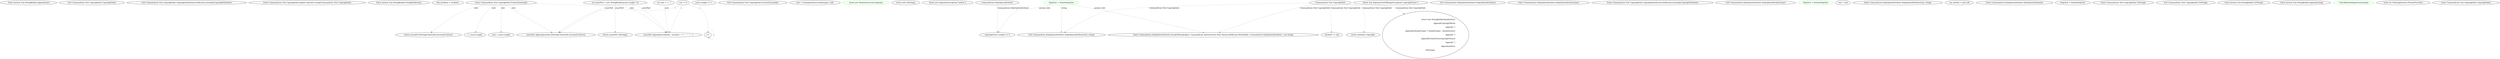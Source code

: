 digraph  {
m0_33 [cluster="System.Text.StringBuilder.Append(char)", file="UnParserExtensions.cs", label="Entry System.Text.StringBuilder.Append(char)", span="0-0"];
m0_19 [cluster="CommandLine.Text.CopyrightInfo.CopyrightInfo()", file="UnParserExtensions.cs", label="Exit CommandLine.Text.CopyrightInfo.CopyrightInfo()", span="75-75"];
m0_22 [cluster="CommandLine.Text.CopyrightInfo.CopyrightInfo(System.Reflection.AssemblyCopyrightAttribute)", file="UnParserExtensions.cs", label="Exit CommandLine.Text.CopyrightInfo.CopyrightInfo(System.Reflection.AssemblyCopyrightAttribute)", span="84-84"];
m0_23 [cluster="CommandLine.Text.CopyrightInfo.implicit operator string(CommandLine.Text.CopyrightInfo)", file="UnParserExtensions.cs", label="Entry CommandLine.Text.CopyrightInfo.implicit operator string(CommandLine.Text.CopyrightInfo)", span="129-129"];
m0_31 [cluster="System.Text.StringBuilder.StringBuilder(int)", file="UnParserExtensions.cs", label="Entry System.Text.StringBuilder.StringBuilder(int)", span="0-0"];
m0_21 [cluster="CommandLine.Text.CopyrightInfo.CopyrightInfo(System.Reflection.AssemblyCopyrightAttribute)", file="UnParserExtensions.cs", label="this.attribute = attribute", span="86-86"];
m0_34 [cluster="CommandLine.Text.CopyrightInfo.FormatYears(int[])", file="UnParserExtensions.cs", label="Entry CommandLine.Text.CopyrightInfo.FormatYears(int[])", span="162-162"];
m0_36 [cluster="CommandLine.Text.CopyrightInfo.FormatYears(int[])", file="UnParserExtensions.cs", label="years.Length == 1", span="164-164"];
m0_37 [cluster="CommandLine.Text.CopyrightInfo.FormatYears(int[])", file="UnParserExtensions.cs", label="return years[0].ToString(CultureInfo.InvariantCulture);", span="166-166"];
m0_38 [cluster="CommandLine.Text.CopyrightInfo.FormatYears(int[])", file="UnParserExtensions.cs", label="var yearsPart = new StringBuilder(years.Length * 6)", span="169-169"];
m0_40 [cluster="CommandLine.Text.CopyrightInfo.FormatYears(int[])", file="UnParserExtensions.cs", label="i < years.Length", span="170-170"];
m0_41 [cluster="CommandLine.Text.CopyrightInfo.FormatYears(int[])", file="UnParserExtensions.cs", label="yearsPart.Append(years[i].ToString(CultureInfo.InvariantCulture))", span="172-172"];
m0_43 [cluster="CommandLine.Text.CopyrightInfo.FormatYears(int[])", file="UnParserExtensions.cs", label="next < years.Length", span="174-174"];
m0_44 [cluster="CommandLine.Text.CopyrightInfo.FormatYears(int[])", file="UnParserExtensions.cs", label="yearsPart.Append(years[next] - years[i] > 1 ? '' - '' : '', '')", span="176-176"];
m0_39 [cluster="CommandLine.Text.CopyrightInfo.FormatYears(int[])", file="UnParserExtensions.cs", label="var i = 0", span="170-170"];
m0_46 [cluster="CommandLine.Text.CopyrightInfo.FormatYears(int[])", file="UnParserExtensions.cs", label="return yearsPart.ToString();", span="180-180"];
m0_42 [cluster="CommandLine.Text.CopyrightInfo.FormatYears(int[])", file="UnParserExtensions.cs", label="var next = i + 1", span="173-173"];
m0_45 [cluster="CommandLine.Text.CopyrightInfo.FormatYears(int[])", file="UnParserExtensions.cs", label="i++", span="170-170"];
m0_47 [cluster="CommandLine.Text.CopyrightInfo.FormatYears(int[])", file="UnParserExtensions.cs", label="Exit CommandLine.Text.CopyrightInfo.FormatYears(int[])", span="162-162"];
m0_17 [cluster="CommandLine.HelpOptionAttribute.InvokeMethod(object, CommandLine.Infrastructure.Pair<System.Reflection.MethodInfo, CommandLine.HelpOptionAttribute>, out string)", file="UnParserExtensions.cs", label="text = (string)method.Invoke(target, null)", span="121-121"];
m0_16 [cluster="CommandLine.HelpOptionAttribute.InvokeMethod(object, CommandLine.Infrastructure.Pair<System.Reflection.MethodInfo, CommandLine.HelpOptionAttribute>, out string)", color=green, community=0, file="UnParserExtensions.cs", label="throw new MemberAccessException();", prediction=0, span="118-118"];
m0_24 [cluster="CommandLine.Text.CopyrightInfo.implicit operator string(CommandLine.Text.CopyrightInfo)", file="UnParserExtensions.cs", label="return info.ToString();", span="131-131"];
m0_6 [cluster="CommandLine.Text.CopyrightInfo.CopyrightInfo(bool, string, params int[])", file="UnParserExtensions.cs", label="throw new ArgumentException(''author'');", span="62-62"];
m0_7 [cluster="CommandLine.Text.CopyrightInfo.CopyrightInfo(bool, string, params int[])", file="UnParserExtensions.cs", label="copyrightYears.Length == 0", span="63-63"];
m0_8 [cluster="CommandLine.Text.CopyrightInfo.CopyrightInfo(bool, string, params int[])", file="UnParserExtensions.cs", label="throw new ArgumentOutOfRangeException(''copyrightYears'');", span="63-63"];
m0_25 [cluster="CommandLine.Text.CopyrightInfo.implicit operator string(CommandLine.Text.CopyrightInfo)", file="UnParserExtensions.cs", label="CommandLine.HelpOptionAttribute", span=""];
m0_2 [cluster="CommandLine.HelpOptionAttribute.HelpOptionAttribute()", file="UnParserExtensions.cs", label="Exit CommandLine.HelpOptionAttribute.HelpOptionAttribute()", span="48-48"];
m0_3 [cluster="CommandLine.HelpOptionAttribute.HelpOptionAttribute(char)", file="UnParserExtensions.cs", label="Entry CommandLine.HelpOptionAttribute.HelpOptionAttribute(char)", span="62-62"];
m0_20 [cluster="CommandLine.Text.CopyrightInfo.CopyrightInfo(System.Reflection.AssemblyCopyrightAttribute)", file="UnParserExtensions.cs", label="Entry CommandLine.Text.CopyrightInfo.CopyrightInfo(System.Reflection.AssemblyCopyrightAttribute)", span="84-84"];
m0_4 [cluster="CommandLine.HelpOptionAttribute.HelpOptionAttribute(char)", color=green, community=0, file="UnParserExtensions.cs", label="HelpText = DefaultHelpText", prediction=1, span="65-65"];
m0_5 [cluster="CommandLine.HelpOptionAttribute.HelpOptionAttribute(char)", file="UnParserExtensions.cs", label="Exit CommandLine.HelpOptionAttribute.HelpOptionAttribute(char)", span="62-62"];
m0_10 [cluster="CommandLine.HelpOptionAttribute.HelpOptionAttribute(char, string)", color=green, community=0, file="UnParserExtensions.cs", label="HelpText = DefaultHelpText", prediction=2, span="94-94"];
m0_11 [cluster="CommandLine.HelpOptionAttribute.HelpOptionAttribute(char, string)", file="UnParserExtensions.cs", label="Exit CommandLine.HelpOptionAttribute.HelpOptionAttribute(char, string)", span="91-91"];
m0_12 [cluster="CommandLine.HelpOptionAttribute.InvokeMethod(object, CommandLine.Infrastructure.Pair<System.Reflection.MethodInfo, CommandLine.HelpOptionAttribute>, out string)", file="UnParserExtensions.cs", label="Entry CommandLine.HelpOptionAttribute.InvokeMethod(object, CommandLine.Infrastructure.Pair<System.Reflection.MethodInfo, CommandLine.HelpOptionAttribute>, out string)", span="108-108"];
m0_13 [cluster="CommandLine.HelpOptionAttribute.InvokeMethod(object, CommandLine.Infrastructure.Pair<System.Reflection.MethodInfo, CommandLine.HelpOptionAttribute>, out string)", file="UnParserExtensions.cs", label="text = null", span="113-113"];
m0_9 [cluster="CommandLine.HelpOptionAttribute.HelpOptionAttribute(char, string)", file="UnParserExtensions.cs", label="Entry CommandLine.HelpOptionAttribute.HelpOptionAttribute(char, string)", span="91-91"];
m0_14 [cluster="CommandLine.HelpOptionAttribute.InvokeMethod(object, CommandLine.Infrastructure.Pair<System.Reflection.MethodInfo, CommandLine.HelpOptionAttribute>, out string)", file="UnParserExtensions.cs", label="var method = pair.Left", span="114-114"];
m0_0 [cluster="CommandLine.HelpOptionAttribute.HelpOptionAttribute()", file="UnParserExtensions.cs", label="Entry CommandLine.HelpOptionAttribute.HelpOptionAttribute()", span="48-48"];
m0_1 [cluster="CommandLine.HelpOptionAttribute.HelpOptionAttribute()", file="UnParserExtensions.cs", label="HelpText = DefaultHelpText", span="51-51"];
m0_26 [cluster="CommandLine.Text.CopyrightInfo.ToString()", file="UnParserExtensions.cs", label="Entry CommandLine.Text.CopyrightInfo.ToString()", span="138-138"];
m0_27 [cluster="CommandLine.Text.CopyrightInfo.ToString()", file="UnParserExtensions.cs", label="attribute != null", span="140-140"];
m0_28 [cluster="CommandLine.Text.CopyrightInfo.ToString()", file="UnParserExtensions.cs", label="return attribute.Copyright;", span="142-142"];
m0_29 [cluster="CommandLine.Text.CopyrightInfo.ToString()", file="UnParserExtensions.cs", label="return new StringBuilder(builderSize)\r\n                .Append(CopyrightWord)\r\n                .Append(' ')\r\n                .Append(isSymbolUpper ? SymbolUpper : SymbolLower)\r\n                .Append(' ')\r\n                .Append(FormatYears(copyrightYears))\r\n                .Append(' ')\r\n                .Append(author)\r\n                .ToString();", span="145-153"];
m0_30 [cluster="CommandLine.Text.CopyrightInfo.ToString()", file="UnParserExtensions.cs", label="Exit CommandLine.Text.CopyrightInfo.ToString()", span="138-138"];
m0_35 [cluster="System.Text.StringBuilder.ToString()", file="UnParserExtensions.cs", label="Entry System.Text.StringBuilder.ToString()", span="0-0"];
m0_32 [cluster="System.Text.StringBuilder.Append(string)", file="UnParserExtensions.cs", label="Entry System.Text.StringBuilder.Append(string)", span="0-0"];
m0_15 [cluster="CommandLine.HelpOptionAttribute.InvokeMethod(object, CommandLine.Infrastructure.Pair<System.Reflection.MethodInfo, CommandLine.HelpOptionAttribute>, out string)", color=green, community=0, file="UnParserExtensions.cs", label="!CheckMethodSignature(method)", prediction=3, span="116-116"];
m0_48 [cluster="int.ToString(System.IFormatProvider)", file="UnParserExtensions.cs", label="Entry int.ToString(System.IFormatProvider)", span="0-0"];
m0_18 [cluster="CommandLine.Text.CopyrightInfo.CopyrightInfo()", file="UnParserExtensions.cs", label="Entry CommandLine.Text.CopyrightInfo.CopyrightInfo()", span="75-75"];
m0_49 [file="UnParserExtensions.cs", label="CommandLine.Text.CopyrightInfo", span=""];
m0_34 -> m0_37  [color=darkseagreen4, key=1, label="int[]", style=dashed];
m0_34 -> m0_40  [color=darkseagreen4, key=1, label="int[]", style=dashed];
m0_34 -> m0_41  [color=darkseagreen4, key=1, label="int[]", style=dashed];
m0_34 -> m0_43  [color=darkseagreen4, key=1, label="int[]", style=dashed];
m0_34 -> m0_44  [color=darkseagreen4, key=1, label="int[]", style=dashed];
m0_38 -> m0_41  [color=darkseagreen4, key=1, label=yearsPart, style=dashed];
m0_38 -> m0_44  [color=darkseagreen4, key=1, label=yearsPart, style=dashed];
m0_38 -> m0_46  [color=darkseagreen4, key=1, label=yearsPart, style=dashed];
m0_39 -> m0_41  [color=darkseagreen4, key=1, label=i, style=dashed];
m0_39 -> m0_44  [color=darkseagreen4, key=1, label=i, style=dashed];
m0_39 -> m0_45  [color=darkseagreen4, key=1, label=i, style=dashed];
m0_42 -> m0_44  [color=darkseagreen4, key=1, label=next, style=dashed];
m0_45 -> m0_45  [color=darkseagreen4, key=1, label=i, style=dashed];
m0_25 -> m0_7  [color=darkseagreen4, key=1, label="CommandLine.HelpOptionAttribute", style=dashed];
m0_4 -> m0_7  [color=darkseagreen4, key=1, label="params int[]", style=dashed];
m0_4 -> m0_11  [color=darkseagreen4, key=1, label=string, style=dashed];
m0_4 -> m0_12  [color=darkseagreen4, key=1, label="params int[]", style=dashed];
m0_49 -> m0_11  [color=darkseagreen4, key=1, label="CommandLine.Text.CopyrightInfo", style=dashed];
m0_49 -> m0_12  [color=darkseagreen4, key=1, label="CommandLine.Text.CopyrightInfo", style=dashed];
m0_49 -> m0_27  [color=darkseagreen4, key=1, label="CommandLine.Text.CopyrightInfo", style=dashed];
m0_49 -> m0_28  [color=darkseagreen4, key=1, label="CommandLine.Text.CopyrightInfo", style=dashed];
m0_49 -> m0_29  [color=darkseagreen4, key=1, label="CommandLine.Text.CopyrightInfo", style=dashed];
}
